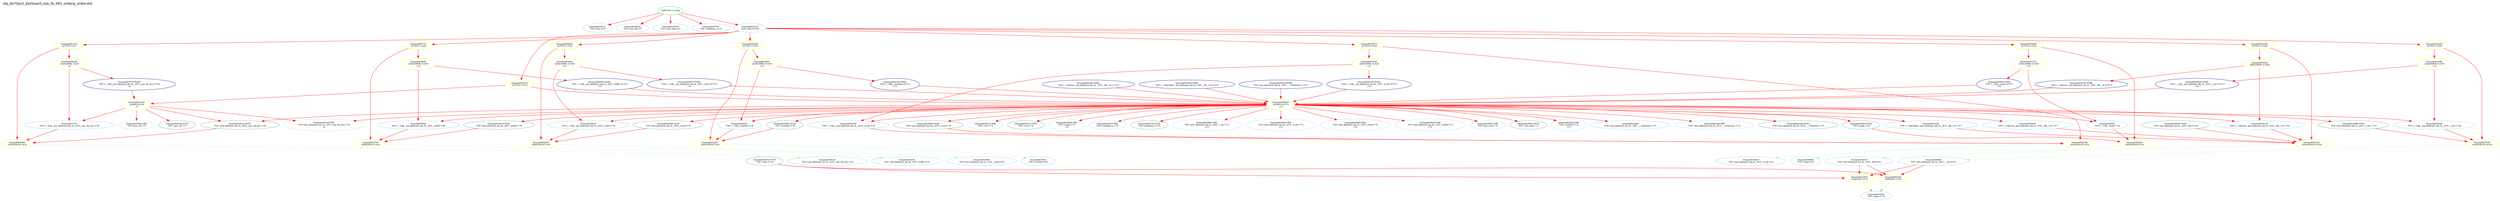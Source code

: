 digraph v3graph {
	graph	[label="obj_dir/Vps2_keyboard_sim_fn_063_orderg_order.dot",
		 labelloc=t, labeljust=l,
		 //size="7.5,10",
		 rankdir=TB];
	n0xaaaaab636070_0	[fontsize=8 label="0xaaaaab636820 POST\n TOP->data r1 f10", color=CadetBlue];
	n0xaaaaab636070_1	[fontsize=8 label="0xaaaaab638d20 POST\n TOP->ps2_keyboard_sim_fn__DOT__fifo r1 f16", color=CadetBlue];
	n0xaaaaab636070_2	[fontsize=8 label="0xaaaaab655a40 PORD\n TOP->__Vdlyvval__ps2_keyboard_sim_fn__DOT__fifo__v0 r1 f172", color=NavyBlue];
	n0xaaaaab636070_3	[fontsize=8 label="0xaaaaab6554a0 PORD\n TOP->__Vdlyvdim0__ps2_keyboard_sim_fn__DOT__fifo__v0 r1 f172", color=NavyBlue];
	n0xaaaaab636070_4	[fontsize=8 label="0xaaaaab642a60 PORD\n TOP->ps2_keyboard_sim_fn__DOT____Vlvbound1 r1 f172", color=NavyBlue];
	n5	[fontsize=8 label="*INPUTS* r1 f1566", color=green];
	n0xaaaaab636070_6	[fontsize=8 label="0xaaaaab636310\n TOP->clrn r2 f1", color=skyblue];
	n0xaaaaab636070_7	[fontsize=8 label="0xaaaaab636430\n TOP->ps2_clk r2 f1", color=skyblue];
	n0xaaaaab636070_8	[fontsize=8 label="0xaaaaab636550\n TOP->ps2_data r2 f1", color=skyblue];
	n0xaaaaab636070_9	[fontsize=8 label="0xaaaaab636740\n TOP->nextdata_n r2 f1", color=skyblue];
	n0xaaaaab636070_10	[fontsize=8 label="0xaaaaab636230\n TOP->clk r2 f1562", color=skyblue];
	n0xaaaaab636070_11	[fontsize=8 label="0xaaaaab651a70\n ACTIVE r3 f31", color=yellow];
	n0xaaaaab636070_12	[fontsize=8 label="0xaaaaab65f7c0\n ACTIVE r3 f185", color=yellow];
	n0xaaaaab636070_13	[fontsize=8 label="0xaaaaab65ed50\n ACTIVE r3 f185", color=yellow];
	n0xaaaaab636070_14	[fontsize=8 label="0xaaaaab65e2e0\n ACTIVE r3 f185", color=yellow];
	n0xaaaaab636070_15	[fontsize=8 label="0xaaaaab65d870\n ACTIVE r3 f185", color=yellow];
	n0xaaaaab636070_16	[fontsize=8 label="0xaaaaab655000\n ACTIVE r3 f185", color=yellow];
	n0xaaaaab636070_17	[fontsize=8 label="0xaaaaab645410\n ACTIVE r3 f191", color=yellow];
	n0xaaaaab636070_18	[fontsize=8 label="0xaaaaab65a220\n ACTIVE r3 f205", color=yellow];
	n0xaaaaab636070_19	[fontsize=8 label="0xaaaaab65cb50\n ACTIVE r3 f209", color=yellow];
	n0xaaaaab636070_20	[fontsize=8 label="0xaaaaab656ad0\n ASSIGNPRE r4 f26\n c4", color=yellow];
	n0xaaaaab636070_21	[fontsize=8 label="0xaaaaab65f400\n ASSIGNPRE r4 f180\n c14", color=yellow];
	n0xaaaaab636070_22	[fontsize=8 label="0xaaaaab65e990\n ASSIGNPRE r4 f180\n c14", color=yellow];
	n0xaaaaab636070_23	[fontsize=8 label="0xaaaaab65df20\n ASSIGNPRE r4 f180\n c14", color=yellow];
	n0xaaaaab636070_24	[fontsize=8 label="0xaaaaab65d4b0\n ASSIGNPRE r4 f180\n c14", color=yellow];
	n0xaaaaab636070_25	[fontsize=8 label="0xaaaaab657270\n ASSIGNPRE r4 f180\n c14", color=yellow];
	n0xaaaaab636070_26	[fontsize=8 label="0xaaaaab65a9d0\n ASSIGNPRE r4 f190\n c14", color=yellow];
	n0xaaaaab636070_27	[fontsize=8 label="0xaaaaab6565a0\n ASSIGNPRE r4 f192", color=yellow];
	n0xaaaaab636070_28	[fontsize=8 label="0xaaaaab657f70 PORD\n TOP->__Vdly__ps2_keyboard_sim_fn__DOT__ps2_clk_sync r5 f19\n c4", color=NavyBlue];
	n0xaaaaab636070_29	[fontsize=8 label="0xaaaaab656dd0 PORD\n TOP->__Vdly__ps2_keyboard_sim_fn__DOT__r_ptr r5 f173\n c14", color=NavyBlue];
	n0xaaaaab636070_30	[fontsize=8 label="0xaaaaab656f50 PORD\n TOP->__Vdly__ready r5 f173\n c14", color=NavyBlue];
	n0xaaaaab636070_31	[fontsize=8 label="0xaaaaab656100 PORD\n TOP->__Vdlyvset__ps2_keyboard_sim_fn__DOT__fifo__v0 r5 f173", color=NavyBlue];
	n0xaaaaab636070_32	[fontsize=8 label="0xaaaaab65d190 PORD\n TOP->__Vdly__ps2_keyboard_sim_fn__DOT__w_ptr r5 f173\n c14", color=NavyBlue];
	n0xaaaaab636070_33	[fontsize=8 label="0xaaaaab65dc00 PORD\n TOP->__Vdly__overflow r5 f173\n c14", color=NavyBlue];
	n0xaaaaab636070_34	[fontsize=8 label="0xaaaaab65e670 PORD\n TOP->__Vdly__ps2_keyboard_sim_fn__DOT__count r5 f173\n c14", color=NavyBlue];
	n0xaaaaab636070_35	[fontsize=8 label="0xaaaaab65f0e0 PORD\n TOP->__Vdly__ps2_keyboard_sim_fn__DOT__buffer r5 f173\n c14", color=NavyBlue];
	n0xaaaaab636070_36	[fontsize=8 label="0xaaaaab639300\n ALWAYS r6 f18\n c4", color=yellow];
	n0xaaaaab636070_37	[fontsize=8 label="0xaaaaab648830\n ALWAYS r6 f172\n c14", color=yellow];
	n0xaaaaab636070_38	[fontsize=8 label="0xaaaaab636430 PRE\n TOP->ps2_clk r7 f1", color=lightblue];
	n0xaaaaab636070_39	[fontsize=8 label="0xaaaaab636430 POST\n TOP->ps2_clk r7 f1", color=CadetBlue];
	n0xaaaaab636070_40	[fontsize=8 label="0xaaaaab636310 PRE\n TOP->clrn r7 f1", color=lightblue];
	n0xaaaaab636070_41	[fontsize=8 label="0xaaaaab636310 POST\n TOP->clrn r7 f1", color=CadetBlue];
	n0xaaaaab636070_42	[fontsize=8 label="0xaaaaab636900 PRE\n TOP->ready r7 f1\n c14", color=lightblue];
	n0xaaaaab636070_43	[fontsize=8 label="0xaaaaab636740 PRE\n TOP->nextdata_n r7 f1", color=lightblue];
	n0xaaaaab636070_44	[fontsize=8 label="0xaaaaab636740 POST\n TOP->nextdata_n r7 f1", color=CadetBlue];
	n0xaaaaab636070_45	[fontsize=8 label="0xaaaaab638f60 PRE\n TOP->ps2_keyboard_sim_fn__DOT__r_ptr r7 f1\n c14", color=lightblue];
	n0xaaaaab636070_46	[fontsize=8 label="0xaaaaab638e40 PRE\n TOP->ps2_keyboard_sim_fn__DOT__w_ptr r7 f1\n c14", color=lightblue];
	n0xaaaaab636070_47	[fontsize=8 label="0xaaaaab639080 PRE\n TOP->ps2_keyboard_sim_fn__DOT__count r7 f1\n c14", color=lightblue];
	n0xaaaaab636070_48	[fontsize=8 label="0xaaaaab638c00 PRE\n TOP->ps2_keyboard_sim_fn__DOT__buffer r7 f1\n c14", color=lightblue];
	n0xaaaaab636070_49	[fontsize=8 label="0xaaaaab636550 PRE\n TOP->ps2_data r7 f1", color=lightblue];
	n0xaaaaab636070_50	[fontsize=8 label="0xaaaaab636550 POST\n TOP->ps2_data r7 f1", color=CadetBlue];
	n0xaaaaab636070_51	[fontsize=8 label="0xaaaaab6369e0 PRE\n TOP->overflow r7 f1\n c14", color=lightblue];
	n0xaaaaab636070_52	[fontsize=8 label="0xaaaaab642a60\n TOP->ps2_keyboard_sim_fn__DOT____Vlvbound1 r7 f1", color=skyblue];
	n0xaaaaab636070_53	[fontsize=8 label="0xaaaaab642a60 PRE\n TOP->ps2_keyboard_sim_fn__DOT____Vlvbound1 r7 f1", color=lightblue];
	n0xaaaaab636070_54	[fontsize=8 label="0xaaaaab642a60 POST\n TOP->ps2_keyboard_sim_fn__DOT____Vlvbound1 r7 f1", color=CadetBlue];
	n0xaaaaab636070_55	[fontsize=8 label="0xaaaaab6391a0 PRE\n TOP->ps2_keyboard_sim_fn__DOT__ps2_clk_sync r7 f2\n c4", color=lightblue];
	n0xaaaaab636070_56	[fontsize=8 label="0xaaaaab636900 POST\n TOP->ready r7 f5", color=CadetBlue];
	n0xaaaaab636070_57	[fontsize=8 label="0xaaaaab638e40 POST\n TOP->ps2_keyboard_sim_fn__DOT__w_ptr r7 f5", color=CadetBlue];
	n0xaaaaab636070_58	[fontsize=8 label="0xaaaaab639080 POST\n TOP->ps2_keyboard_sim_fn__DOT__count r7 f5", color=CadetBlue];
	n0xaaaaab636070_59	[fontsize=8 label="0xaaaaab638c00 POST\n TOP->ps2_keyboard_sim_fn__DOT__buffer r7 f5", color=CadetBlue];
	n0xaaaaab636070_60	[fontsize=8 label="0xaaaaab6369e0 POST\n TOP->overflow r7 f5", color=CadetBlue];
	n0xaaaaab636070_61	[fontsize=8 label="0xaaaaab6391a0 POST\n TOP->ps2_keyboard_sim_fn__DOT__ps2_clk_sync r7 f6", color=CadetBlue];
	n0xaaaaab636070_62	[fontsize=8 label="0xaaaaab657f70\n TOP->__Vdly__ps2_keyboard_sim_fn__DOT__ps2_clk_sync r7 f6", color=skyblue];
	n0xaaaaab636070_63	[fontsize=8 label="0xaaaaab656f50\n TOP->__Vdly__ready r7 f6", color=skyblue];
	n0xaaaaab636070_64	[fontsize=8 label="0xaaaaab65d190\n TOP->__Vdly__ps2_keyboard_sim_fn__DOT__w_ptr r7 f6", color=skyblue];
	n0xaaaaab636070_65	[fontsize=8 label="0xaaaaab65dc00\n TOP->__Vdly__overflow r7 f6", color=skyblue];
	n0xaaaaab636070_66	[fontsize=8 label="0xaaaaab65e670\n TOP->__Vdly__ps2_keyboard_sim_fn__DOT__count r7 f6", color=skyblue];
	n0xaaaaab636070_67	[fontsize=8 label="0xaaaaab65f0e0\n TOP->__Vdly__ps2_keyboard_sim_fn__DOT__buffer r7 f6", color=skyblue];
	n0xaaaaab636070_68	[fontsize=8 label="0xaaaaab638f60 POST\n TOP->ps2_keyboard_sim_fn__DOT__r_ptr r7 f15", color=CadetBlue];
	n0xaaaaab636070_69	[fontsize=8 label="0xaaaaab656dd0\n TOP->__Vdly__ps2_keyboard_sim_fn__DOT__r_ptr r7 f16", color=skyblue];
	n0xaaaaab636070_70	[fontsize=8 label="0xaaaaab655a40\n TOP->__Vdlyvval__ps2_keyboard_sim_fn__DOT__fifo__v0 r7 f17", color=skyblue];
	n0xaaaaab636070_71	[fontsize=8 label="0xaaaaab6554a0\n TOP->__Vdlyvdim0__ps2_keyboard_sim_fn__DOT__fifo__v0 r7 f17", color=skyblue];
	n0xaaaaab636070_72	[fontsize=8 label="0xaaaaab656100\n TOP->__Vdlyvset__ps2_keyboard_sim_fn__DOT__fifo__v0 r7 f18", color=skyblue];
	n0xaaaaab636070_73	[fontsize=8 label="0xaaaaab65f700\n ASSIGNPOST r8 f4", color=yellow];
	n0xaaaaab636070_74	[fontsize=8 label="0xaaaaab65ec90\n ASSIGNPOST r8 f4", color=yellow];
	n0xaaaaab636070_75	[fontsize=8 label="0xaaaaab65e220\n ASSIGNPOST r8 f4", color=yellow];
	n0xaaaaab636070_76	[fontsize=8 label="0xaaaaab65d7b0\n ASSIGNPOST r8 f4", color=yellow];
	n0xaaaaab636070_77	[fontsize=8 label="0xaaaaab654f40\n ASSIGNPOST r8 f4", color=yellow];
	n0xaaaaab636070_78	[fontsize=8 label="0xaaaaab6569b0\n ASSIGNPOST r8 f4", color=yellow];
	n0xaaaaab636070_79	[fontsize=8 label="0xaaaaab657b50\n ASSIGNPOST r8 f14", color=yellow];
	n0xaaaaab636070_80	[fontsize=8 label="0xaaaaab65ca90\n ALWAYSPOST r8 f16", color=yellow];
	n0xaaaaab636070_81	[fontsize=8 label="0xaaaaab638c00\n TOP->ps2_keyboard_sim_fn__DOT__buffer r9 f1", color=skyblue];
	n0xaaaaab636070_82	[fontsize=8 label="0xaaaaab639080\n TOP->ps2_keyboard_sim_fn__DOT__count r9 f1", color=skyblue];
	n0xaaaaab636070_83	[fontsize=8 label="0xaaaaab6369e0\n TOP->overflow r9 f1", color=skyblue];
	n0xaaaaab636070_84	[fontsize=8 label="0xaaaaab638e40\n TOP->ps2_keyboard_sim_fn__DOT__w_ptr r9 f1", color=skyblue];
	n0xaaaaab636070_85	[fontsize=8 label="0xaaaaab636900\n TOP->ready r9 f1", color=skyblue];
	n0xaaaaab636070_86	[fontsize=8 label="0xaaaaab6391a0\n TOP->ps2_keyboard_sim_fn__DOT__ps2_clk_sync r9 f1", color=skyblue];
	n0xaaaaab636070_87	[fontsize=8 label="0xaaaaab638d20\n TOP->ps2_keyboard_sim_fn__DOT__fifo r9 f11", color=skyblue];
	n0xaaaaab636070_88	[fontsize=8 label="0xaaaaab638f60\n TOP->ps2_keyboard_sim_fn__DOT__r_ptr r9 f11", color=skyblue];
	n0xaaaaab636070_89	[fontsize=8 label="0xaaaaab642460\n ASSIGNW r10 f5", color=yellow];
	n0xaaaaab636070_90	[fontsize=8 label="0xaaaaab660490\n ASSIGNW r10 f5", color=yellow];
	n0xaaaaab636070_91	[fontsize=8 label="0xaaaaab636820\n TOP->data r11 f2", color=skyblue];
	n0xaaaaab636070_0 -> n0xaaaaab636070_89 [fontsize=8 label="" weight=2 color=red];
	n0xaaaaab636070_0 -> n0xaaaaab636070_90 [fontsize=8 label="" weight=2 color=red];
	n0xaaaaab636070_1 -> n0xaaaaab636070_80 [fontsize=8 label="" weight=2 color=red];
	n0xaaaaab636070_2 -> n0xaaaaab636070_37 [fontsize=8 label="" weight=32 color=red];
	n0xaaaaab636070_3 -> n0xaaaaab636070_37 [fontsize=8 label="" weight=32 color=red];
	n0xaaaaab636070_4 -> n0xaaaaab636070_37 [fontsize=8 label="" weight=32 color=red];
	n5 -> n0xaaaaab636070_6 [fontsize=8 label="" weight=1 color=red];
	n5 -> n0xaaaaab636070_7 [fontsize=8 label="" weight=1 color=red];
	n5 -> n0xaaaaab636070_8 [fontsize=8 label="" weight=1 color=red];
	n5 -> n0xaaaaab636070_9 [fontsize=8 label="" weight=1 color=red];
	n5 -> n0xaaaaab636070_10 [fontsize=8 label="" weight=1 color=red];
	n0xaaaaab636070_10 -> n0xaaaaab636070_11 [fontsize=8 label="" weight=8 color=red];
	n0xaaaaab636070_10 -> n0xaaaaab636070_12 [fontsize=8 label="" weight=8 color=red];
	n0xaaaaab636070_10 -> n0xaaaaab636070_13 [fontsize=8 label="" weight=8 color=red];
	n0xaaaaab636070_10 -> n0xaaaaab636070_14 [fontsize=8 label="" weight=8 color=red];
	n0xaaaaab636070_10 -> n0xaaaaab636070_15 [fontsize=8 label="" weight=8 color=red];
	n0xaaaaab636070_10 -> n0xaaaaab636070_16 [fontsize=8 label="" weight=8 color=red];
	n0xaaaaab636070_10 -> n0xaaaaab636070_17 [fontsize=8 label="" weight=8 color=red];
	n0xaaaaab636070_10 -> n0xaaaaab636070_18 [fontsize=8 label="" weight=8 color=red];
	n0xaaaaab636070_10 -> n0xaaaaab636070_19 [fontsize=8 label="" weight=8 color=red];
	n0xaaaaab636070_11 -> n0xaaaaab636070_20 [fontsize=8 label="" weight=32 color=red];
	n0xaaaaab636070_11 -> n0xaaaaab636070_78 [fontsize=8 label="" weight=32 color=red];
	n0xaaaaab636070_12 -> n0xaaaaab636070_21 [fontsize=8 label="" weight=32 color=red];
	n0xaaaaab636070_12 -> n0xaaaaab636070_73 [fontsize=8 label="" weight=32 color=red];
	n0xaaaaab636070_13 -> n0xaaaaab636070_22 [fontsize=8 label="" weight=32 color=red];
	n0xaaaaab636070_13 -> n0xaaaaab636070_74 [fontsize=8 label="" weight=32 color=red];
	n0xaaaaab636070_14 -> n0xaaaaab636070_23 [fontsize=8 label="" weight=32 color=red];
	n0xaaaaab636070_14 -> n0xaaaaab636070_75 [fontsize=8 label="" weight=32 color=red];
	n0xaaaaab636070_15 -> n0xaaaaab636070_24 [fontsize=8 label="" weight=32 color=red];
	n0xaaaaab636070_15 -> n0xaaaaab636070_76 [fontsize=8 label="" weight=32 color=red];
	n0xaaaaab636070_16 -> n0xaaaaab636070_25 [fontsize=8 label="" weight=32 color=red];
	n0xaaaaab636070_16 -> n0xaaaaab636070_77 [fontsize=8 label="" weight=32 color=red];
	n0xaaaaab636070_17 -> n0xaaaaab636070_36 [fontsize=8 label="" weight=32 color=red];
	n0xaaaaab636070_17 -> n0xaaaaab636070_37 [fontsize=8 label="" weight=32 color=red];
	n0xaaaaab636070_18 -> n0xaaaaab636070_26 [fontsize=8 label="" weight=32 color=red];
	n0xaaaaab636070_18 -> n0xaaaaab636070_79 [fontsize=8 label="" weight=32 color=red];
	n0xaaaaab636070_19 -> n0xaaaaab636070_27 [fontsize=8 label="" weight=32 color=red];
	n0xaaaaab636070_19 -> n0xaaaaab636070_80 [fontsize=8 label="" weight=32 color=red];
	n0xaaaaab636070_20 -> n0xaaaaab636070_28 [fontsize=8 label="" weight=32 color=red];
	n0xaaaaab636070_20 -> n0xaaaaab636070_62 [fontsize=8 label="" weight=32 color=red];
	n0xaaaaab636070_21 -> n0xaaaaab636070_35 [fontsize=8 label="" weight=32 color=red];
	n0xaaaaab636070_21 -> n0xaaaaab636070_67 [fontsize=8 label="" weight=32 color=red];
	n0xaaaaab636070_22 -> n0xaaaaab636070_34 [fontsize=8 label="" weight=32 color=red];
	n0xaaaaab636070_22 -> n0xaaaaab636070_66 [fontsize=8 label="" weight=32 color=red];
	n0xaaaaab636070_23 -> n0xaaaaab636070_33 [fontsize=8 label="" weight=32 color=red];
	n0xaaaaab636070_23 -> n0xaaaaab636070_65 [fontsize=8 label="" weight=32 color=red];
	n0xaaaaab636070_24 -> n0xaaaaab636070_32 [fontsize=8 label="" weight=32 color=red];
	n0xaaaaab636070_24 -> n0xaaaaab636070_64 [fontsize=8 label="" weight=32 color=red];
	n0xaaaaab636070_25 -> n0xaaaaab636070_30 [fontsize=8 label="" weight=32 color=red];
	n0xaaaaab636070_25 -> n0xaaaaab636070_63 [fontsize=8 label="" weight=32 color=red];
	n0xaaaaab636070_26 -> n0xaaaaab636070_29 [fontsize=8 label="" weight=32 color=red];
	n0xaaaaab636070_26 -> n0xaaaaab636070_69 [fontsize=8 label="" weight=32 color=red];
	n0xaaaaab636070_27 -> n0xaaaaab636070_31 [fontsize=8 label="" weight=32 color=red];
	n0xaaaaab636070_27 -> n0xaaaaab636070_72 [fontsize=8 label="" weight=32 color=red];
	n0xaaaaab636070_28 -> n0xaaaaab636070_36 [fontsize=8 label="" weight=32 color=red];
	n0xaaaaab636070_29 -> n0xaaaaab636070_37 [fontsize=8 label="" weight=32 color=red];
	n0xaaaaab636070_30 -> n0xaaaaab636070_37 [fontsize=8 label="" weight=32 color=red];
	n0xaaaaab636070_31 -> n0xaaaaab636070_37 [fontsize=8 label="" weight=32 color=red];
	n0xaaaaab636070_32 -> n0xaaaaab636070_37 [fontsize=8 label="" weight=32 color=red];
	n0xaaaaab636070_33 -> n0xaaaaab636070_37 [fontsize=8 label="" weight=32 color=red];
	n0xaaaaab636070_34 -> n0xaaaaab636070_37 [fontsize=8 label="" weight=32 color=red];
	n0xaaaaab636070_35 -> n0xaaaaab636070_37 [fontsize=8 label="" weight=32 color=red];
	n0xaaaaab636070_36 -> n0xaaaaab636070_38 [fontsize=8 label="" weight=32 color=red];
	n0xaaaaab636070_36 -> n0xaaaaab636070_39 [fontsize=8 label="" weight=2 color=red];
	n0xaaaaab636070_36 -> n0xaaaaab636070_55 [fontsize=8 label="" weight=32 color=red];
	n0xaaaaab636070_36 -> n0xaaaaab636070_61 [fontsize=8 label="" weight=2 color=red];
	n0xaaaaab636070_36 -> n0xaaaaab636070_62 [fontsize=8 label="" weight=32 color=red];
	n0xaaaaab636070_37 -> n0xaaaaab636070_40 [fontsize=8 label="" weight=32 color=red];
	n0xaaaaab636070_37 -> n0xaaaaab636070_41 [fontsize=8 label="" weight=2 color=red];
	n0xaaaaab636070_37 -> n0xaaaaab636070_42 [fontsize=8 label="" weight=32 color=red];
	n0xaaaaab636070_37 -> n0xaaaaab636070_43 [fontsize=8 label="" weight=32 color=red];
	n0xaaaaab636070_37 -> n0xaaaaab636070_44 [fontsize=8 label="" weight=2 color=red];
	n0xaaaaab636070_37 -> n0xaaaaab636070_45 [fontsize=8 label="" weight=32 color=red];
	n0xaaaaab636070_37 -> n0xaaaaab636070_46 [fontsize=8 label="" weight=32 color=red];
	n0xaaaaab636070_37 -> n0xaaaaab636070_47 [fontsize=8 label="" weight=32 color=red];
	n0xaaaaab636070_37 -> n0xaaaaab636070_48 [fontsize=8 label="" weight=32 color=red];
	n0xaaaaab636070_37 -> n0xaaaaab636070_49 [fontsize=8 label="" weight=32 color=red];
	n0xaaaaab636070_37 -> n0xaaaaab636070_50 [fontsize=8 label="" weight=2 color=red];
	n0xaaaaab636070_37 -> n0xaaaaab636070_51 [fontsize=8 label="" weight=32 color=red];
	n0xaaaaab636070_37 -> n0xaaaaab636070_52 [fontsize=8 label="" weight=32 color=red];
	n0xaaaaab636070_37 -> n0xaaaaab636070_53 [fontsize=8 label="" weight=32 color=red];
	n0xaaaaab636070_37 -> n0xaaaaab636070_54 [fontsize=8 label="" weight=2 color=red];
	n0xaaaaab636070_37 -> n0xaaaaab636070_55 [fontsize=8 label="" weight=32 color=red];
	n0xaaaaab636070_37 -> n0xaaaaab636070_56 [fontsize=8 label="" weight=2 color=red];
	n0xaaaaab636070_37 -> n0xaaaaab636070_57 [fontsize=8 label="" weight=2 color=red];
	n0xaaaaab636070_37 -> n0xaaaaab636070_58 [fontsize=8 label="" weight=2 color=red];
	n0xaaaaab636070_37 -> n0xaaaaab636070_59 [fontsize=8 label="" weight=2 color=red];
	n0xaaaaab636070_37 -> n0xaaaaab636070_60 [fontsize=8 label="" weight=2 color=red];
	n0xaaaaab636070_37 -> n0xaaaaab636070_63 [fontsize=8 label="" weight=32 color=red];
	n0xaaaaab636070_37 -> n0xaaaaab636070_61 [fontsize=8 label="" weight=2 color=red];
	n0xaaaaab636070_37 -> n0xaaaaab636070_64 [fontsize=8 label="" weight=32 color=red];
	n0xaaaaab636070_37 -> n0xaaaaab636070_65 [fontsize=8 label="" weight=32 color=red];
	n0xaaaaab636070_37 -> n0xaaaaab636070_66 [fontsize=8 label="" weight=32 color=red];
	n0xaaaaab636070_37 -> n0xaaaaab636070_67 [fontsize=8 label="" weight=32 color=red];
	n0xaaaaab636070_37 -> n0xaaaaab636070_68 [fontsize=8 label="" weight=2 color=red];
	n0xaaaaab636070_37 -> n0xaaaaab636070_69 [fontsize=8 label="" weight=32 color=red];
	n0xaaaaab636070_37 -> n0xaaaaab636070_70 [fontsize=8 label="" weight=32 color=red];
	n0xaaaaab636070_37 -> n0xaaaaab636070_71 [fontsize=8 label="" weight=32 color=red];
	n0xaaaaab636070_37 -> n0xaaaaab636070_72 [fontsize=8 label="" weight=32 color=red];
	n0xaaaaab636070_56 -> n0xaaaaab636070_77 [fontsize=8 label="" weight=2 color=red];
	n0xaaaaab636070_57 -> n0xaaaaab636070_76 [fontsize=8 label="" weight=2 color=red];
	n0xaaaaab636070_58 -> n0xaaaaab636070_74 [fontsize=8 label="" weight=2 color=red];
	n0xaaaaab636070_59 -> n0xaaaaab636070_73 [fontsize=8 label="" weight=2 color=red];
	n0xaaaaab636070_60 -> n0xaaaaab636070_75 [fontsize=8 label="" weight=2 color=red];
	n0xaaaaab636070_61 -> n0xaaaaab636070_78 [fontsize=8 label="" weight=2 color=red];
	n0xaaaaab636070_62 -> n0xaaaaab636070_78 [fontsize=8 label="" weight=8 color=red];
	n0xaaaaab636070_63 -> n0xaaaaab636070_77 [fontsize=8 label="" weight=8 color=red];
	n0xaaaaab636070_64 -> n0xaaaaab636070_76 [fontsize=8 label="" weight=8 color=red];
	n0xaaaaab636070_65 -> n0xaaaaab636070_75 [fontsize=8 label="" weight=8 color=red];
	n0xaaaaab636070_66 -> n0xaaaaab636070_74 [fontsize=8 label="" weight=8 color=red];
	n0xaaaaab636070_67 -> n0xaaaaab636070_73 [fontsize=8 label="" weight=8 color=red];
	n0xaaaaab636070_68 -> n0xaaaaab636070_79 [fontsize=8 label="" weight=2 color=red];
	n0xaaaaab636070_69 -> n0xaaaaab636070_79 [fontsize=8 label="" weight=8 color=red];
	n0xaaaaab636070_70 -> n0xaaaaab636070_80 [fontsize=8 label="" weight=8 color=red];
	n0xaaaaab636070_71 -> n0xaaaaab636070_80 [fontsize=8 label="" weight=8 color=red];
	n0xaaaaab636070_72 -> n0xaaaaab636070_80 [fontsize=8 label="" weight=8 color=red];
	n0xaaaaab636070_73 -> n0xaaaaab636070_81 [fontsize=8 label="" weight=1 color=PaleGreen style=dashed];
	n0xaaaaab636070_74 -> n0xaaaaab636070_82 [fontsize=8 label="" weight=1 color=PaleGreen style=dashed];
	n0xaaaaab636070_75 -> n0xaaaaab636070_83 [fontsize=8 label="" weight=1 color=PaleGreen style=dashed];
	n0xaaaaab636070_76 -> n0xaaaaab636070_84 [fontsize=8 label="" weight=1 color=PaleGreen style=dashed];
	n0xaaaaab636070_77 -> n0xaaaaab636070_85 [fontsize=8 label="" weight=1 color=PaleGreen style=dashed];
	n0xaaaaab636070_78 -> n0xaaaaab636070_86 [fontsize=8 label="" weight=1 color=PaleGreen style=dashed];
	n0xaaaaab636070_79 -> n0xaaaaab636070_88 [fontsize=8 label="" weight=1 color=PaleGreen style=dashed];
	n0xaaaaab636070_80 -> n0xaaaaab636070_87 [fontsize=8 label="" weight=1 color=PaleGreen style=dashed];
	n0xaaaaab636070_87 -> n0xaaaaab636070_89 [fontsize=8 label="" weight=8 color=red];
	n0xaaaaab636070_87 -> n0xaaaaab636070_90 [fontsize=8 label="" weight=8 color=red];
	n0xaaaaab636070_88 -> n0xaaaaab636070_89 [fontsize=8 label="" weight=8 color=red];
	n0xaaaaab636070_88 -> n0xaaaaab636070_90 [fontsize=8 label="" weight=8 color=red];
	n0xaaaaab636070_89 -> n0xaaaaab636070_91 [fontsize=8 label="" weight=1 color=yellowGreen style=dashed];
	n0xaaaaab636070_90 -> n0xaaaaab636070_91 [fontsize=8 label="" weight=1 color=yellowGreen style=dashed];
}
